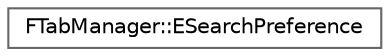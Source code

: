 digraph "Graphical Class Hierarchy"
{
 // INTERACTIVE_SVG=YES
 // LATEX_PDF_SIZE
  bgcolor="transparent";
  edge [fontname=Helvetica,fontsize=10,labelfontname=Helvetica,labelfontsize=10];
  node [fontname=Helvetica,fontsize=10,shape=box,height=0.2,width=0.4];
  rankdir="LR";
  Node0 [id="Node000000",label="FTabManager::ESearchPreference",height=0.2,width=0.4,color="grey40", fillcolor="white", style="filled",URL="$da/d5a/structFTabManager_1_1ESearchPreference.html",tooltip=" "];
}

